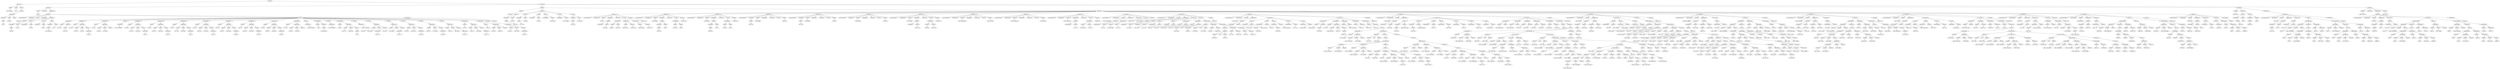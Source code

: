 digraph {
	ordering = out;
	ExpId457 -> "Id457: Visitor";
	ExpNumber30 -> "Value72: 0";
	ExpNumber29 -> "Value71: 0";
	StatAssignId105 -> ExpId456;
	StatAssignId105 -> ExpNumber29;
	StatBraces21 -> StatList46;
	ExpList91 -> ExpThis17;
	ExpId455 -> "Id455: accept";
	ExpMethod91 -> ExpId454;
	ExpMethod91 -> ExpId455;
	ExpMethod91 -> ExpList91;
	ExpId454 -> "Id454: l";
	ExpId453 -> "Id453: nti";
	StatList46 -> StatAssignId103;
	StatList46 -> StatAssignId104;
	ExpId451 -> "Id451: n";
	ExpId449 -> "Id449: GetHas_Left";
	ExpId448 -> "Id448: n";
	ExpId447 -> "Id447: GetKey";
	ExpMethod88 -> ExpId446;
	ExpMethod88 -> ExpId447;
	ExpMethod88 -> ExpList88;
	ExpId446 -> "Id446: n";
	ExpId445 -> "Id445: nti";
	StatBraces20 -> StatList45;
	ExpId443 -> "Id443: r";
	ExpId441 -> "Id441: GetRight";
	ExpMethod86 -> ExpId440;
	ExpMethod86 -> ExpId441;
	ExpMethod86 -> ExpList86;
	ExpId440 -> "Id440: n";
	ExpMethod85 -> ExpId437;
	ExpMethod85 -> ExpId438;
	ExpMethod85 -> ExpList85;
	ExpId437 -> "Id437: n";
	VarDeclList27 -> VarDecl40;
	ExpId436 -> "Id436: nti";
	VarDecl40 -> TypeModInt24;
	VarDecl40 -> ExpId436;
	MethArgList23 -> MethArg20;
	MethArg20 -> TypeModId26;
	MethArg20 -> ExpId435;
	TypeModId26 -> ExpId434;
	ClassDecl3 -> ExpId432;
	ClassDecl3 -> VarDeclList26;
	ClassDecl3 -> MethDeclList3;
	ClassDecl3 -> ExpId457;
	MethDeclList2 -> MethDecl22;
	ExpNumber26 -> "Value68: 0";
	ExpId431 -> "Id431: nti";
	StatBraces19 -> StatList43;
	ExpList84 -> ExpThis15;
	ExpId430 -> "Id430: accept";
	ExpId429 -> "Id429: l";
	ExpNumber27 -> "Value69: 0";
	ExpId428 -> "Id428: nti";
	StatList43 -> StatAssignId97;
	StatList43 -> StatAssignId98;
	ExpMethod83 -> ExpId426;
	ExpMethod83 -> ExpId427;
	ExpMethod83 -> ExpList83;
	ExpId426 -> "Id426: n";
	ExpId425 -> "Id425: l";
	StatConditional21 -> ExpMethod82;
	StatConditional21 -> StatBraces19;
	StatConditional21 -> StatAssignId99;
	ExpId424 -> "Id424: GetHas_Left";
	StatList41 -> StatConditional20;
	StatList41 -> StatConditional21;
	StatAssignId99 -> ExpId431;
	StatAssignId99 -> ExpNumber26;
	ExpNumber25 -> "Value67: 0";
	StatAssignId96 -> ExpId422;
	StatAssignId96 -> ExpNumber25;
	ExpId422 -> "Id422: nti";
	StatBraces18 -> StatList42;
	ExpId421 -> "Id421: accept";
	ExpMethod81 -> ExpId420;
	ExpMethod81 -> ExpId421;
	ExpMethod81 -> ExpList81;
	StatAssignId95 -> ExpId419;
	StatAssignId95 -> ExpMethod81;
	ExpId419 -> "Id419: nti";
	StatList42 -> StatAssignId94;
	StatList42 -> StatAssignId95;
	ExpMethod80 -> ExpId417;
	ExpMethod80 -> ExpId418;
	ExpMethod80 -> ExpList80;
	ExpId417 -> "Id417: n";
	ExpId416 -> "Id416: r";
	StatConditional20 -> ExpMethod79;
	StatConditional20 -> StatBraces18;
	StatConditional20 -> StatAssignId96;
	ExpId412 -> "Id412: n";
	MethArg19 -> TypeModId25;
	MethArg19 -> ExpId412;
	StatAssignId101 -> ExpId442;
	StatAssignId101 -> ExpMethod87;
	ExpId411 -> "Id411: Tree";
	MethDecl22 -> AccessModPublic22;
	MethDecl22 -> TypeModInt21;
	MethDecl22 -> ExpId410;
	MethDecl22 -> MethArgList22;
	MethDecl22 -> VarDeclList25;
	MethDecl22 -> StatList41;
	MethDecl22 -> ExpNumber27;
	VarDeclList24 -> VarDecl37;
	VarDeclList24 -> VarDecl38;
	ExpId404 -> "Id404: visit";
	ExpId403 -> "Id403: v";
	StatAssignId93 -> ExpId402;
	StatAssignId93 -> ExpMethod78;
	ExpId402 -> "Id402: nti";
	StatList40 -> StatPrint12;
	StatList40 -> StatAssignId93;
	StatPrint12 -> ExpNumber23;
	VarDeclList23 -> VarDecl36;
	ExpId401 -> "Id401: nti";
	VarDecl36 -> TypeModInt20;
	VarDecl36 -> ExpId401;
	MethArgList21 -> MethArg18;
	TypeModId22 -> ExpId399;
	ExpId398 -> "Id398: accept";
	ExpLogic41 -> "Value64: true";
	ExpLogic40 -> "Value63: true";
	StatAssignId92 -> ExpId397;
	StatAssignId92 -> ExpLogic40;
	StatBraces17 -> StatList39;
	ExpList76 -> ExpMethod77;
	ExpId396 -> "Id396: GetRight";
	ExpId394 -> "Id394: RecPrint";
	ExpMethod76 -> ExpThis12;
	ExpMethod76 -> ExpId394;
	ExpMethod76 -> ExpList76;
	StatAssignId91 -> ExpId393;
	StatAssignId91 -> ExpMethod76;
	ExpId438 -> "Id438: GetHas_Right";
	StatConditional19 -> ExpMethod75;
	StatConditional19 -> StatBraces17;
	StatConditional19 -> StatAssignId92;
	ExpId392 -> "Id392: GetHas_Right";
	ExpId391 -> "Id391: node";
	ExpId390 -> "Id390: GetKey";
	ExpMethod74 -> ExpId389;
	ExpMethod74 -> ExpId390;
	ExpMethod74 -> ExpList74;
	ExpId405 -> "Id405: Visitor";
	ExpId389 -> "Id389: node";
	StatList37 -> StatConditional18;
	StatList37 -> StatPrint11;
	StatList37 -> StatConditional19;
	ExpLogic39 -> "Value62: true";
	StatBraces16 -> StatList38;
	StatList38 -> StatAssignId89;
	StatAssignId103 -> ExpId450;
	StatAssignId103 -> ExpMethod90;
	ExpId413 -> "Id413: nti";
	ExpList72 -> ExpMethod73;
	ExpId387 -> "Id387: GetLeft";
	StatList45 -> StatAssignId100;
	StatList45 -> StatAssignId101;
	ExpMethod73 -> ExpId386;
	ExpMethod73 -> ExpId387;
	ExpMethod73 -> ExpList73;
	ExpMethod72 -> ExpThis11;
	ExpMethod72 -> ExpId385;
	ExpMethod72 -> ExpList72;
	MethArg18 -> TypeModId22;
	MethArg18 -> ExpId400;
	ExpId384 -> "Id384: ntb";
	ExpId383 -> "Id383: GetHas_Left";
	ExpMethod71 -> ExpId382;
	ExpMethod71 -> ExpId383;
	ExpMethod71 -> ExpList71;
	VarDecl35 -> TypeModBool33;
	VarDecl35 -> ExpId381;
	ExpId380 -> "Id380: node";
	MethArg17 -> TypeModId21;
	MethArg17 -> ExpId380;
	TypeModId21 -> ExpId379;
	ExpId378 -> "Id378: RecPrint";
	MethDecl20 -> AccessModPublic20;
	MethDecl20 -> TypeModBool32;
	MethDecl20 -> ExpId378;
	MethDecl20 -> MethArgList20;
	MethDecl20 -> VarDeclList22;
	MethDecl20 -> StatList37;
	MethDecl20 -> ExpLogic41;
	ExpLogic38 -> "Value61: true";
	ExpNumber28 -> "Value70: 0";
	ExpList70 -> ExpId377;
	ExpId377 -> "Id377: current_node";
	ExpId376 -> "Id376: RecPrint";
	StatAssignId88 -> ExpId375;
	StatAssignId88 -> ExpMethod70;
	ExpId375 -> "Id375: ntb";
	StatList36 -> StatAssignId87;
	StatList36 -> StatAssignId88;
	StatAssignId87 -> ExpId374;
	StatAssignId87 -> ExpThis9;
	ExpId373 -> "Id373: current_node";
	StatAssignId100 -> ExpId439;
	StatAssignId100 -> ExpMethod86;
	VarDeclList21 -> VarDecl33;
	VarDeclList21 -> VarDecl34;
	ExpId371 -> "Id371: ntb";
	VarDecl33 -> TypeModBool31;
	VarDecl33 -> ExpId371;
	MethDecl19 -> AccessModPublic19;
	MethDecl19 -> TypeModBool30;
	MethDecl19 -> ExpId370;
	MethDecl19 -> MethArgList19;
	MethDecl19 -> VarDeclList21;
	MethDecl19 -> StatList36;
	MethDecl19 -> ExpLogic38;
	StatBraces14 -> StatList34;
	ExpId368 -> "Id368: cont";
	StatList35 -> StatAssignId85;
	StatList35 -> StatAssignId86;
	ExpNumber22 -> "Value59: 1";
	StatAssignId85 -> ExpId367;
	StatAssignId85 -> ExpNumber22;
	ExpLogic36 -> "Value58: false";
	StatAssignId84 -> ExpId366;
	StatAssignId84 -> ExpLogic36;
	ExpId365 -> "Id365: GetRight";
	ExpMethod69 -> ExpId364;
	ExpMethod69 -> ExpId365;
	ExpMethod69 -> ExpList69;
	ExpId364 -> "Id364: current_node";
	ExpId175 -> "Id175: cont";
	ExpList6 -> ExpNumber5;
	StatConditional4 -> ExpMethod26;
	StatConditional4 -> StatAssignId37;
	StatConditional4 -> StatBraces4;
	ExpId433 -> "Id433: visit";
	ExpMethod26 -> ExpId170;
	ExpMethod26 -> ExpId171;
	ExpMethod26 -> ExpList26;
	ExpId400 -> "Id400: v";
	TypeModId19 -> ExpId339;
	ExpId10 -> "Id10: MyVisitor";
	ExpId169 -> "Id169: new_node";
	ExpId166 -> "Id166: ntb";
	ExpId168 -> "Id168: SetLeft";
	ExpId25 -> "Id25: Insert";
	VarDecl37 -> TypeModId23;
	VarDecl37 -> ExpId407;
	ExpId344 -> "Id344: current_node";
	ExpId165 -> "Id165: SetHas_Left";
	ExpMethod24 -> ExpId164;
	ExpMethod24 -> ExpId165;
	ExpMethod24 -> ExpList24;
	StatAssignId34 -> ExpId162;
	StatAssignId34 -> ExpLogic13;
	ExpId61 -> "Id61: root";
	ExpId162 -> "Id162: cont";
	ExpId245 -> "Id245: c_node";
	ExpNumber20 -> "Value29: 1";
	MethArg0 -> TypeModInt3;
	MethArg0 -> ExpId79;
	ExpMethod23 -> ExpId160;
	ExpMethod23 -> ExpId161;
	ExpMethod23 -> ExpList23;
	StatWhileLoop3 -> ExpMethod58;
	StatWhileLoop3 -> StatBraces13;
	ExpId158 -> "Id158: GetHas_Left";
	StatAssignId72 -> ExpId319;
	StatAssignId72 -> ExpMethod59;
	ExpMethod22 -> ExpId157;
	ExpMethod22 -> ExpId158;
	ExpMethod22 -> ExpList22;
	StatAssignId22 -> ExpId116;
	StatAssignId22 -> ExpId117;
	ExpId313 -> "Id313: p_node";
	StatBraces15 -> StatList35;
	ExpId319 -> "Id319: ntb";
	ExpId314 -> "Id314: Tree";
	StatList8 -> StatAssignId20;
	ExpId152 -> "Id152: key_aux";
	ExpId84 -> "Id84: SetRight";
	ExpId385 -> "Id385: RecPrint";
	ExpId151 -> "Id151: cont";
	ExpId242 -> "Id242: Tree";
	ExpMethod75 -> ExpId391;
	ExpMethod75 -> ExpId392;
	ExpMethod75 -> ExpList75;
	ExpLogic12 -> "Value33: true";
	StatAssignId31 -> ExpId150;
	StatAssignId31 -> ExpLogic12;
	MethArgList10 -> MethArg4;
	StatAssignId30 -> ExpId149;
	StatAssignId30 -> ExpThis0;
	VarDecl8 -> TypeModBool2;
	VarDecl8 -> ExpId75;
	ExpId246 -> "Id246: ntb";
	MethDecl23 -> AccessModPublic23;
	MethDecl23 -> TypeModInt23;
	MethDecl23 -> ExpId433;
	MethDecl23 -> MethArgList23;
	MethDecl23 -> VarDeclList27;
	MethDecl23 -> StatList44;
	MethDecl23 -> ExpNumber30;
	ExpId146 -> "Id146: new_node";
	StatBraces2 -> StatList17;
	StatPrint5 -> ExpMethod12;
	StatAssignId29 -> ExpId145;
	StatAssignId29 -> ExpMethod20;
	MethArg8 -> TypeModInt9;
	MethArg8 -> ExpId135;
	ExpId290 -> "Id290: ntb";
	StatAssignId28 -> ExpId143;
	StatAssignId28 -> ExpNewId3;
	ExpMethod43 -> ExpId262;
	ExpMethod43 -> ExpId263;
	ExpMethod43 -> ExpList43;
	ExpId81 -> "Id81: v_key";
	ExpId112 -> "Id112: has_left";
	ExpMethod82 -> ExpId423;
	ExpMethod82 -> ExpId424;
	ExpMethod82 -> ExpList82;
	StatAssignId33 -> ExpId159;
	StatAssignId33 -> ExpMethod23;
	VarDecl15 -> TypeModBool17;
	VarDecl15 -> ExpId141;
	ExpId137 -> "Id137: new_node";
	ExpId136 -> "Id136: Tree";
	MethArgList13 -> MethArg8;
	ExpMethod35 -> ExpBinary6;
	ExpMethod35 -> ExpId227;
	ExpMethod35 -> ExpList36;
	ExpId135 -> "Id135: v_key";
	MethArg5 -> TypeModBool12;
	MethArg5 -> ExpId115;
	ExpId154 -> "Id154: GetKey";
	ExpMethod87 -> ExpId443;
	ExpMethod87 -> ExpId444;
	ExpMethod87 -> ExpList87;
	ExpNumber21 -> "Value56: 0";
	TypeModId20 -> ExpId372;
	StatConditional2 -> ExpBinary3;
	StatConditional2 -> StatBraces1;
	StatConditional2 -> StatBraces3;
	ExpId130 -> "Id130: nti";
	ExpId155 -> "Id155: v_key";
	ExpBinary2 -> ExpId129;
	ExpBinary2 -> Less1;
	ExpBinary2 -> ExpId130;
	StatAssignId25 -> ExpId128;
	StatAssignId25 -> ExpLogic9;
	ExpId281 -> "Id281: my_null";
	ExpId128 -> "Id128: ntb";
	VarDecl3 -> TypeModId1;
	VarDecl3 -> ExpId11;
	ExpId320 -> "Id320: c_node";
	ExpMethod9 -> ExpId39;
	ExpMethod9 -> ExpId40;
	ExpMethod9 -> ExpList9;
	StatAssignId60 -> ExpId257;
	StatAssignId60 -> ExpMethod42;
	ExpId121 -> "Id121: ntb";
	VarDeclList18 -> VarDecl27;
	MethArg6 -> TypeModInt6;
	MethArg6 -> ExpId119;
	MethDecl12 -> AccessModPublic12;
	MethDecl12 -> TypeModBool13;
	MethDecl12 -> ExpId118;
	MethDecl12 -> MethArgList12;
	MethDecl12 -> VarDeclList14;
	MethDecl12 -> StatList13;
	MethDecl12 -> ExpId133;
	ExpMethod20 -> ExpId146;
	ExpMethod20 -> ExpId147;
	ExpMethod20 -> ExpList20;
	ExpLogic7 -> "Value27: true";
	ExpId116 -> "Id116: has_right";
	MethArgList11 -> MethArg5;
	ExpNewId0 -> ExpId2;
	ExpId3 -> "Id3: Start";
	ExpId115 -> "Id115: val";
	ExpList16 -> ExpNumber16;
	ExpLogic6 -> "Value26: true";
	StatConditional8 -> ExpMethod33;
	StatConditional8 -> StatBraces7;
	StatConditional8 -> StatAssignId52;
	ExpId303 -> "Id303: GetRight";
	StatList11 -> StatAssignId21;
	StatAssignId10 -> ExpId41;
	StatAssignId10 -> ExpMethod10;
	ExpId126 -> "Id126: num1";
	StatAssignId21 -> ExpId112;
	StatAssignId21 -> ExpId113;
	ExpId44 -> "Id44: v";
	ExpId183 -> "Id183: Delete";
	MethDecl9 -> AccessModPublic9;
	MethDecl9 -> TypeModBool8;
	MethDecl9 -> ExpId108;
	MethDecl9 -> MethArgList9;
	MethDecl9 -> VarDeclList11;
	MethDecl9 -> StatList10;
	MethDecl9 -> ExpId109;
	ExpId106 -> "Id106: GetHas_Right";
	StatAssignId61 -> ExpId261;
	StatAssignId61 -> ExpMethod43;
	StatAssignId20 -> ExpId104;
	StatAssignId20 -> ExpId105;
	ExpId256 -> "Id256: GetHas_Right";
	MethArgList7 -> MethArg3;
	MethArg2 -> TypeModId6;
	MethArg2 -> ExpId91;
	MethArg3 -> TypeModInt5;
	MethArg3 -> ExpId103;
	ExpId100 -> "Id100: GetKey";
	VarDeclList15 -> VarDecl12;
	VarDeclList15 -> VarDecl13;
	VarDeclList15 -> VarDecl14;
	VarDeclList15 -> VarDecl15;
	VarDeclList15 -> VarDecl16;
	ExpLogic19 -> "Value40: false";
	ExpId99 -> "Id99: left";
	ExpId174 -> "Id174: GetRight";
	ExpId98 -> "Id98: GetLeft";
	TypeModId8 -> ExpId97;
	VarDecl16 -> TypeModInt10;
	VarDecl16 -> ExpId142;
	ExpLogic13 -> "Value34: false";
	StatWhileLoop0 -> ExpId151;
	StatWhileLoop0 -> StatBraces0;
	ExpId26 -> "Id26: ntb";
	StatAssignId80 -> ExpId348;
	StatAssignId80 -> ExpMethod65;
	ExpLogic8 -> "Value28: false";
	ExpId185 -> "Id185: Tree";
	StatAssignId19 -> ExpId92;
	StatAssignId19 -> ExpId93;
	ExpId230 -> "Id230: Remove";
	ExpId92 -> "Id92: left";
	VarDecl23 -> TypeModInt12;
	VarDecl23 -> ExpId193;
	ExpId91 -> "Id91: ln";
	StatAssignId17 -> ExpId83;
	StatAssignId17 -> ExpLogic1;
	ExpId160 -> "Id160: current_node";
	ExpId11 -> "Id11: v";
	ExpId335 -> "Id335: p_node";
	ExpId90 -> "Id90: Tree";
	StatConditional0 -> ExpBinary1;
	StatConditional0 -> StatAssignId25;
	StatConditional0 -> StatConditional1;
	ExpId27 -> "Id27: root";
	ExpNegate2 -> ExpId226;
	StatAssignId62 -> ExpId264;
	StatAssignId62 -> ExpMethod44;
	ExpId89 -> "Id89: SetLeft";
	ExpId182 -> "Id182: new_node";
	ExpId122 -> "Id122: nti";
	ExpId315 -> "Id315: c_node";
	MethDecl3 -> AccessModPublic3;
	MethDecl3 -> TypeModBool5;
	MethDecl3 -> ExpId89;
	MethDecl3 -> MethArgList3;
	MethDecl3 -> VarDeclList5;
	MethDecl3 -> StatList4;
	MethDecl3 -> ExpLogic4;
	ExpId201 -> "Id201: current_node";
	ExpLogic3 -> "Value23: true";
	ExpBinary5 -> ExpId213;
	ExpBinary5 -> Less4;
	ExpBinary5 -> ExpId214;
	StatList3 -> StatAssignId18;
	ExpId366 -> "Id366: cont";
	ExpId88 -> "Id88: rn";
	ExpId87 -> "Id87: right";
	ExpId15 -> "Id15: root";
	ExpId278 -> "Id278: ntb";
	ExpId369 -> "Id369: ifound";
	ExpId159 -> "Id159: current_node";
	ExpId239 -> "Id239: is_root";
	MethArgList2 -> MethArg1;
	ExpId86 -> "Id86: rn";
	MethArg1 -> TypeModId5;
	MethArg1 -> ExpId86;
	ExpId85 -> "Id85: Tree";
	ExpId241 -> "Id241: Remove";
	ExpId300 -> "Id300: c_node";
	MethDecl2 -> AccessModPublic2;
	MethDecl2 -> TypeModBool4;
	MethDecl2 -> ExpId84;
	MethDecl2 -> MethArgList2;
	MethDecl2 -> VarDeclList4;
	MethDecl2 -> StatList3;
	MethDecl2 -> ExpLogic3;
	ExpId153 -> "Id153: current_node";
	ExpId103 -> "Id103: v_key";
	ExpId372 -> "Id372: Tree";
	ExpLogic2 -> "Value22: true";
	ExpId439 -> "Id439: r";
	ExpLogic1 -> "Value21: false";
	StatPrint13 -> ExpMethod88;
	ExpId140 -> "Id140: current_node";
	TypeModId2 -> ExpId69;
	ExpId134 -> "Id134: Insert";
	ExpLogic22 -> "Value43: false";
	MethDecl11 -> AccessModPublic11;
	MethDecl11 -> TypeModBool11;
	MethDecl11 -> ExpId114;
	MethDecl11 -> MethArgList11;
	MethDecl11 -> VarDeclList13;
	MethDecl11 -> StatList12;
	MethDecl11 -> ExpLogic7;
	ExpBinary0 -> ExpId125;
	ExpBinary0 -> Plus0;
	ExpBinary0 -> ExpNumber20;
	ExpId83 -> "Id83: has_right";
	ExpId29 -> "Id29: ntb";
	TypeModId5 -> ExpId85;
	ExpLogic0 -> "Value20: false";
	ExpId82 -> "Id82: has_left";
	StatAssignId37 -> ExpId172;
	StatAssignId37 -> ExpMethod27;
	ExpId145 -> "Id145: ntb";
	ExpMethod90 -> ExpId451;
	ExpMethod90 -> ExpId452;
	ExpMethod90 -> ExpList90;
	ExpMethod17 -> ExpId61;
	ExpMethod17 -> ExpId62;
	ExpMethod17 -> ExpList17;
	StatAssignId36 -> ExpId166;
	StatAssignId36 -> ExpMethod25;
	MethArgList3 -> MethArg2;
	ExpId40 -> "Id40: Insert";
	StatAssignId9 -> ExpId38;
	StatAssignId9 -> ExpMethod9;
	ExpId5 -> "Id5: Start";
	StatAssignId49 -> ExpId212;
	StatAssignId49 -> ExpLogic21;
	ExpId150 -> "Id150: cont";
	TypeModId10 -> ExpId139;
	ExpList56 -> ExpId307;
	VarDecl38 -> TypeModId24;
	VarDecl38 -> ExpId409;
	ExpNumber12 -> "Value12: 24";
	ExpId267 -> "Id267: GetKey";
	ExpId114 -> "Id114: SetHas_Right";
	MethDeclList3 -> MethDecl23;
	MethDecl4 -> AccessModPublic4;
	MethDecl4 -> TypeModId7;
	MethDecl4 -> ExpId95;
	MethDecl4 -> MethArgList4;
	MethDecl4 -> VarDeclList6;
	MethDecl4 -> StatList5;
	MethDecl4 -> ExpId96;
	ExpList8 -> ExpNumber7;
	VarDeclList25 -> VarDecl39;
	ExpId34 -> "Id34: Insert";
	ExpMethod3 -> ExpId21;
	ExpMethod3 -> ExpId22;
	ExpMethod3 -> ExpList3;
	ExpId410 -> "Id410: visit";
	ExpList4 -> ExpNumber3;
	ExpId283 -> "Id283: p_node";
	ExpId37 -> "Id37: Insert";
	ExpId69 -> "Id69: Tree";
	ExpBinary3 -> ExpId155;
	ExpBinary3 -> Less2;
	ExpBinary3 -> ExpId156;
	TypeModId0 -> ExpId6;
	StatPrint6 -> ExpMethod13;
	VarDecl7 -> TypeModBool1;
	VarDecl7 -> ExpId74;
	StatAssignId43 -> ExpId196;
	StatAssignId43 -> ExpLogic18;
	ExpId39 -> "Id39: root";
	VarDeclList22 -> VarDecl35;
	ExpId123 -> "Id123: ntb";
	StatAssignId14 -> ExpId63;
	StatAssignId14 -> ExpMethod18;
	StatAssignId0 -> ExpId12;
	StatAssignId0 -> ExpNewId1;
	StatAssignId40 -> ExpId179;
	StatAssignId40 -> ExpMethod29;
	StatAssignId13 -> ExpId60;
	StatAssignId13 -> ExpMethod17;
	ExpId171 -> "Id171: GetHas_Right";
	StatAssignId57 -> ExpId238;
	StatAssignId57 -> ExpLogic25;
	ExpNumber5 -> "Value5: 12";
	ExpId262 -> "Id262: c_node";
	ExpId78 -> "Id78: Init";
	ExpNewId2 -> ExpId45;
	ExpId124 -> "Id124: nti";
	ClassDecl2 -> ExpId405;
	ClassDecl2 -> VarDeclList24;
	ClassDecl2 -> MethDeclList2;
	MethDecl18 -> AccessModPublic18;
	MethDecl18 -> TypeModInt15;
	MethDecl18 -> ExpId337;
	MethDecl18 -> MethArgList18;
	MethDecl18 -> VarDeclList20;
	MethDecl18 -> StatList33;
	MethDecl18 -> ExpId369;
	ExpId41 -> "Id41: ntb";
	ExpId31 -> "Id31: Insert";
	ExpList11 -> ExpId49;
	ExpMethod18 -> ExpId64;
	ExpMethod18 -> ExpId65;
	ExpMethod18 -> ExpList18;
	ExpId30 -> "Id30: root";
	ExpId363 -> "Id363: current_node";
	ExpId54 -> "Id54: root";
	ExpId108 -> "Id108: GetHas_Left";
	ExpId266 -> "Id266: GetLeft";
	ExpList5 -> ExpNumber4;
	ExpMethod48 -> ExpId276;
	ExpMethod48 -> ExpId277;
	ExpMethod48 -> ExpList48;
	ExpId23 -> "Id23: ntb";
	ExpId43 -> "Id43: Print";
	ExpId63 -> "Id63: ntb";
	ExpLogic9 -> "Value30: false";
	ExpMethod25 -> ExpId167;
	ExpMethod25 -> ExpId168;
	ExpMethod25 -> ExpList25;
	ExpId104 -> "Id104: key";
	StatAssignId98 -> ExpId428;
	StatAssignId98 -> ExpMethod84;
	ExpLogic10 -> "Value31: false";
	ExpId395 -> "Id395: node";
	ExpId117 -> "Id117: val";
	ExpId196 -> "Id196: cont";
	TypeModId4 -> ExpId76;
	ExpMethod49 -> ExpId279;
	ExpMethod49 -> ExpId280;
	ExpMethod49 -> ExpList49;
	VarDecl28 -> TypeModBool28;
	VarDecl28 -> ExpId316;
	ExpId173 -> "Id173: current_node";
	ExpId95 -> "Id95: GetRight";
	ExpId399 -> "Id399: Visitor";
	ExpId46 -> "Id46: nti";
	ExpId238 -> "Id238: cont";
	ExpList3 -> ExpNumber2;
	StatAssignId7 -> ExpId32;
	StatAssignId7 -> ExpMethod7;
	TypeModId17 -> ExpId312;
	StatAssignId4 -> ExpId23;
	StatAssignId4 -> ExpMethod4;
	StatConditional9 -> ExpId223;
	StatConditional9 -> StatConditional10;
	StatConditional9 -> StatAssignId55;
	VarDecl12 -> TypeModId9;
	VarDecl12 -> ExpId137;
	ExpId72 -> "Id72: right";
	ExpId45 -> "Id45: MyVisitor";
	ExpMethod79 -> ExpId414;
	ExpMethod79 -> ExpId415;
	ExpMethod79 -> ExpList79;
	StatConditional1 -> ExpNegate0;
	StatConditional1 -> StatAssignId26;
	StatConditional1 -> StatAssignId27;
	ExpId62 -> "Id62: Delete";
	ExpId317 -> "Id317: c_node";
	ExpMethod4 -> ExpId24;
	ExpMethod4 -> ExpId25;
	ExpMethod4 -> ExpList4;
	ExpId24 -> "Id24: root";
	ExpMethod6 -> ExpId30;
	ExpMethod6 -> ExpId31;
	ExpMethod6 -> ExpList6;
	TypeModId1 -> ExpId10;
	ExpId110 -> "Id110: SetHas_Left";
	ClassDeclList0 -> ClassDecl0;
	ClassDeclList0 -> ClassDecl1;
	ClassDeclList0 -> ClassDecl2;
	ClassDeclList0 -> ClassDecl3;
	ExpMethod1 -> ExpId15;
	ExpMethod1 -> ExpId16;
	ExpMethod1 -> ExpList1;
	ClassDecl0 -> ExpId4;
	ClassDecl0 -> VarDeclList0;
	ClassDecl0 -> MethDeclList0;
	ExpId190 -> "Id190: found";
	ExpMethod0 -> ExpNewId0;
	ExpMethod0 -> ExpId3;
	ExpMethod0 -> ExpList0;
	ExpId386 -> "Id386: node";
	ExpId353 -> "Id353: current_node";
	ExpId13 -> "Id13: Tree";
	VarDecl13 -> TypeModBool16;
	VarDecl13 -> ExpId138;
	ExpId144 -> "Id144: Tree";
	TypeModId7 -> ExpId94;
	StatAssignId35 -> ExpId163;
	StatAssignId35 -> ExpMethod24;
	ExpId202 -> "Id202: GetKey";
	TypeModId12 -> ExpId187;
	ExpMethod67 -> ExpId356;
	ExpMethod67 -> ExpId357;
	ExpMethod67 -> ExpList67;
	ExpId138 -> "Id138: ntb";
	ExpNumber4 -> "Value4: 4";
	ExpMethod12 -> ExpId50;
	ExpMethod12 -> ExpId51;
	ExpMethod12 -> ExpList12;
	StatList4 -> StatAssignId19;
	ExpId312 -> "Id312: Tree";
	StatList14 -> StatAssignId28;
	StatList14 -> StatAssignId29;
	StatList14 -> StatAssignId30;
	StatList14 -> StatAssignId31;
	StatList14 -> StatWhileLoop0;
	ExpId0 -> "Id0: TreeVisitor";
	ExpId359 -> "Id359: key_aux";
	StatAssignId32 -> ExpId152;
	StatAssignId32 -> ExpMethod21;
	StatAssignId11 -> ExpId44;
	StatAssignId11 -> ExpNewId2;
	ExpNumber6 -> "Value6: 20";
	ExpId1 -> "Id1: a";
	ExpId418 -> "Id418: GetRight";
	MainClass0 -> ExpId0;
	MainClass0 -> ExpId1;
	MainClass0 -> StatList0;
	ExpId192 -> "Id192: is_root";
	ExpId227 -> "Id227: GetHas_Left";
	ExpId217 -> "Id217: parent_node";
	ExpId28 -> "Id28: Insert";
	ExpId306 -> "Id306: SetRight";
	ExpId305 -> "Id305: p_node";
	ExpId20 -> "Id20: ntb";
	ExpId409 -> "Id409: r";
	StatConditional7 -> ExpBinary5;
	StatConditional7 -> StatConditional8;
	StatConditional7 -> StatBraces8;
	ExpNumber9 -> "Value9: 100000000";
	ExpId17 -> "Id17: ntb";
	ExpId19 -> "Id19: Print";
	VarDeclList1 -> VarDecl0;
	VarDeclList1 -> VarDecl1;
	VarDeclList1 -> VarDecl2;
	VarDeclList1 -> VarDecl3;
	MethArgList20 -> MethArg17;
	ExpId233 -> "Id233: ntb";
	ExpId125 -> "Id125: num2";
	StatConditional13 -> ExpMethod46;
	StatConditional13 -> StatBraces10;
	StatConditional13 -> StatBraces11;
	ExpLogic4 -> "Value24: true";
	ExpId65 -> "Id65: Print";
	ExpId157 -> "Id157: current_node";
	Program0 -> MainClass0;
	Program0 -> ClassDeclList0;
	MethArg12 -> TypeModId15;
	MethArg12 -> ExpId287;
	ExpId42 -> "Id42: root";
	ExpId207 -> "Id207: parent_node";
	MethDeclList0 -> MethDecl0;
	ExpMethod33 -> ExpId215;
	ExpMethod33 -> ExpId216;
	ExpMethod33 -> ExpList33;
	ExpList38 -> ExpId235;
	ExpList38 -> ExpId236;
	StatAssignId76 -> ExpId334;
	StatAssignId76 -> ExpMethod64;
	ExpId80 -> "Id80: key";
	ExpId38 -> "Id38: ntb";
	StatAssignId89 -> ExpId384;
	StatAssignId89 -> ExpMethod72;
	ExpId204 -> "Id204: key_aux";
	MethDecl7 -> AccessModPublic7;
	MethDecl7 -> TypeModBool6;
	MethDecl7 -> ExpId102;
	MethDecl7 -> MethArgList7;
	MethDecl7 -> VarDeclList9;
	MethDecl7 -> StatList8;
	MethDecl7 -> ExpLogic5;
	ExpMethod40 -> ExpThis5;
	ExpMethod40 -> ExpId252;
	ExpMethod40 -> ExpList40;
	ExpId118 -> "Id118: Compare";
	ExpLogic5 -> "Value25: true";
	TypeModId6 -> ExpId90;
	ExpNumber18 -> "Value18: 12";
	ExpLogic31 -> "Value52: true";
	ExpId167 -> "Id167: current_node";
	ExpId107 -> "Id107: has_right";
	ExpId4 -> "Id4: TV";
	ExpId237 -> "Id237: found";
	ExpId7 -> "Id7: root";
	ExpLogic37 -> "Value60: false";
	StatList13 -> StatAssignId23;
	StatList13 -> StatAssignId24;
	StatList13 -> StatConditional0;
	ExpId408 -> "Id408: Tree";
	StatAssignId26 -> ExpId131;
	StatAssignId26 -> ExpLogic10;
	ExpId120 -> "Id120: num2";
	ExpId434 -> "Id434: Tree";
	ExpId264 -> "Id264: auxkey2";
	StatAssignId83 -> ExpId363;
	StatAssignId83 -> ExpMethod69;
	ExpMethod5 -> ExpId27;
	ExpMethod5 -> ExpId28;
	ExpMethod5 -> ExpList5;
	ExpId170 -> "Id170: current_node";
	StatPrint1 -> ExpNumber1;
	StatList0 -> StatPrint0;
	MethDecl6 -> AccessModPublic6;
	MethDecl6 -> TypeModInt4;
	MethDecl6 -> ExpId100;
	MethDecl6 -> MethArgList6;
	MethDecl6 -> VarDeclList8;
	MethDecl6 -> StatList7;
	MethDecl6 -> ExpId101;
	ExpId163 -> "Id163: ntb";
	ExpId331 -> "Id331: p_node";
	ExpList13 -> ExpNumber13;
	ExpId73 -> "Id73: key";
	ExpNumber7 -> "Value7: 28";
	ExpMethod7 -> ExpId33;
	ExpMethod7 -> ExpId34;
	ExpMethod7 -> ExpList7;
	ExpList1 -> ExpNumber0;
	ExpMethod10 -> ExpId42;
	ExpMethod10 -> ExpId43;
	ExpMethod10 -> ExpList10;
	StatAssignId1 -> ExpId14;
	StatAssignId1 -> ExpMethod1;
	ExpId259 -> "Id259: p_node";
	ExpList42 -> ExpId259;
	ExpList42 -> ExpId260;
	ExpId9 -> "Id9: nti";
	ExpId111 -> "Id111: val";
	ExpId49 -> "Id49: v";
	StatAssignId8 -> ExpId35;
	StatAssignId8 -> ExpMethod8;
	StatAssignId68 -> ExpId299;
	StatAssignId68 -> ExpId300;
	StatList1 -> StatAssignId0;
	StatList1 -> StatAssignId1;
	StatList1 -> StatAssignId2;
	StatList1 -> StatPrint1;
	StatList1 -> StatAssignId3;
	StatList1 -> StatAssignId4;
	StatList1 -> StatAssignId5;
	StatList1 -> StatAssignId6;
	StatList1 -> StatAssignId7;
	StatList1 -> StatAssignId8;
	StatList1 -> StatAssignId9;
	StatList1 -> StatAssignId10;
	StatList1 -> StatPrint2;
	StatList1 -> StatAssignId11;
	StatList1 -> StatPrint3;
	StatList1 -> StatAssignId12;
	StatList1 -> StatPrint4;
	StatList1 -> StatPrint5;
	StatList1 -> StatPrint6;
	StatList1 -> StatPrint7;
	StatList1 -> StatPrint8;
	StatList1 -> StatPrint9;
	StatList1 -> StatAssignId13;
	StatList1 -> StatAssignId14;
	StatList1 -> StatPrint10;
	MethArg4 -> TypeModBool10;
	MethArg4 -> ExpId111;
	ExpId105 -> "Id105: v_key";
	ExpId362 -> "Id362: GetHas_Right";
	VarDecl5 -> TypeModId3;
	VarDecl5 -> ExpId72;
	ExpNumber3 -> "Value3: 24";
	ExpNumber23 -> "Value65: 333";
	ExpNumber0 -> "Value0: 16";
	StatConditional22 -> ExpMethod85;
	StatConditional22 -> StatBraces20;
	StatConditional22 -> StatAssignId102;
	ExpMethod19 -> ExpId66;
	ExpMethod19 -> ExpId67;
	ExpMethod19 -> ExpList19;
	ExpId211 -> "Id211: GetLeft";
	StatList44 -> StatConditional22;
	StatList44 -> StatPrint13;
	StatList44 -> StatConditional23;
	ExpList46 -> ExpId269;
	ExpList46 -> ExpId270;
	ExpId414 -> "Id414: n";
	StatAssignId23 -> ExpId123;
	StatAssignId23 -> ExpLogic8;
	VarDecl2 -> TypeModInt1;
	VarDecl2 -> ExpId9;
	ExpNumber15 -> "Value15: 50";
	StatAssignId94 -> ExpId416;
	StatAssignId94 -> ExpMethod80;
	StatPrint4 -> ExpNumber11;
	StatBraces10 -> StatList27;
	StatAssignId77 -> ExpId344;
	StatAssignId77 -> ExpThis8;
	ExpId21 -> "Id21: root";
	MethArg7 -> TypeModInt7;
	MethArg7 -> ExpId120;
	ExpId407 -> "Id407: l";
	VarDecl24 -> TypeModBool24;
	VarDecl24 -> ExpId246;
	StatList30 -> StatAssignId67;
	StatList30 -> StatAssignId68;
	StatList30 -> StatAssignId69;
	ExpList19 -> ExpNumber18;
	ExpNumber1 -> "Value1: 100000000";
	ExpId2 -> "Id2: TV";
	ExpMethod2 -> ExpId18;
	ExpMethod2 -> ExpId19;
	ExpMethod2 -> ExpList2;
	ExpId206 -> "Id206: GetHas_Left";
	StatAssignId5 -> ExpId26;
	StatAssignId5 -> ExpMethod5;
	StatList12 -> StatAssignId22;
	StatConditional12 -> ExpMethod41;
	StatConditional12 -> StatAssignId60;
	StatConditional12 -> StatBraces9;
	ExpNegate0 -> ExpBinary2;
	ExpId22 -> "Id22: Insert";
	MethDecl13 -> AccessModPublic13;
	MethDecl13 -> TypeModBool15;
	MethDecl13 -> ExpId134;
	MethDecl13 -> MethArgList13;
	MethDecl13 -> VarDeclList15;
	MethDecl13 -> StatList14;
	MethDecl13 -> ExpLogic17;
	StatPrint3 -> ExpNumber10;
	TypeModId25 -> ExpId411;
	ExpId337 -> "Id337: Search";
	ExpMethod27 -> ExpId173;
	ExpMethod27 -> ExpId174;
	ExpMethod27 -> ExpList27;
	MethDecl10 -> AccessModPublic10;
	MethDecl10 -> TypeModBool9;
	MethDecl10 -> ExpId110;
	MethDecl10 -> MethArgList10;
	MethDecl10 -> VarDeclList12;
	MethDecl10 -> StatList11;
	MethDecl10 -> ExpLogic6;
	ExpId32 -> "Id32: ntb";
	ExpId195 -> "Id195: parent_node";
	ExpNumber24 -> "Value66: 0";
	ExpId338 -> "Id338: v_key";
	StatAssignId12 -> ExpId46;
	StatAssignId12 -> ExpMethod11;
	ExpMethod89 -> ExpId448;
	ExpMethod89 -> ExpId449;
	ExpMethod89 -> ExpList89;
	ExpList37 -> ExpId231;
	ExpList37 -> ExpId232;
	ExpId47 -> "Id47: root";
	ExpId397 -> "Id397: ntb";
	ExpId48 -> "Id48: accept";
	TypeModId24 -> ExpId408;
	ExpMethod14 -> ExpId54;
	ExpMethod14 -> ExpId55;
	ExpMethod14 -> ExpList14;
	ExpNumber11 -> "Value11: 100000000";
	StatAssignId18 -> ExpId87;
	StatAssignId18 -> ExpId88;
	ExpId280 -> "Id280: SetRight";
	ExpMethod13 -> ExpId52;
	ExpMethod13 -> ExpId53;
	ExpMethod13 -> ExpList13;
	ExpId101 -> "Id101: key";
	MethDecl8 -> AccessModPublic8;
	MethDecl8 -> TypeModBool7;
	MethDecl8 -> ExpId106;
	MethDecl8 -> MethArgList8;
	MethDecl8 -> VarDeclList10;
	MethDecl8 -> StatList9;
	MethDecl8 -> ExpId107;
	StatWhileLoop1 -> ExpId199;
	StatWhileLoop1 -> StatBraces5;
	ExpList12 -> ExpNumber12;
	StatList15 -> StatAssignId32;
	StatList15 -> StatConditional2;
	ExpId336 -> "Id336: SetHas_Left";
	ExpId52 -> "Id52: root";
	ExpId96 -> "Id96: right";
	VarDecl10 -> TypeModBool14;
	VarDecl10 -> ExpId121;
	ExpId53 -> "Id53: Search";
	ExpNumber10 -> "Value10: 50000000";
	ExpBinary6 -> ExpMethod36;
	ExpBinary6 -> And0;
	ExpBinary6 -> ExpNegate2;
	MethDecl16 -> AccessModPublic16;
	MethDecl16 -> TypeModBool25;
	MethDecl16 -> ExpId285;
	MethDecl16 -> MethArgList16;
	MethDecl16 -> VarDeclList18;
	MethDecl16 -> StatList29;
	MethDecl16 -> ExpLogic31;
	ExpId18 -> "Id18: root";
	ExpList87 -> ExpThis16;
	StatList18 -> StatConditional4;
	ExpId8 -> "Id8: ntb";
	ExpId263 -> "Id263: GetKey";
	ExpMethod84 -> ExpId429;
	ExpMethod84 -> ExpId430;
	ExpMethod84 -> ExpList84;
	ExpId55 -> "Id55: Search";
	ExpList25 -> ExpId169;
	ExpId326 -> "Id326: c_node";
	ExpId420 -> "Id420: r";
	MethArgList12 -> MethArg6;
	MethArgList12 -> MethArg7;
	StatList2 -> StatAssignId15;
	StatList2 -> StatAssignId16;
	StatList2 -> StatAssignId17;
	ExpId97 -> "Id97: Tree";
	ExpNumber19 -> "Value19: 0";
	ExpNumber8 -> "Value8: 14";
	ExpId147 -> "Id147: Init";
	VarDecl26 -> TypeModInt14;
	VarDecl26 -> ExpId248;
	ExpId318 -> "Id318: GetHas_Left";
	TypeModId23 -> ExpId406;
	ExpId56 -> "Id56: root";
	MethDeclList1 -> MethDecl1;
	MethDeclList1 -> MethDecl2;
	MethDeclList1 -> MethDecl3;
	MethDeclList1 -> MethDecl4;
	MethDeclList1 -> MethDecl5;
	MethDeclList1 -> MethDecl6;
	MethDeclList1 -> MethDecl7;
	MethDeclList1 -> MethDecl8;
	MethDeclList1 -> MethDecl9;
	MethDeclList1 -> MethDecl10;
	MethDeclList1 -> MethDecl11;
	MethDeclList1 -> MethDecl12;
	MethDeclList1 -> MethDecl13;
	MethDeclList1 -> MethDecl14;
	MethDeclList1 -> MethDecl15;
	MethDeclList1 -> MethDecl16;
	MethDeclList1 -> MethDecl17;
	MethDeclList1 -> MethDecl18;
	MethDeclList1 -> MethDecl19;
	MethDeclList1 -> MethDecl20;
	MethDeclList1 -> MethDecl21;
	ExpId161 -> "Id161: GetLeft";
	ExpLogic20 -> "Value41: true";
	ExpMethod55 -> ExpId302;
	ExpMethod55 -> ExpId303;
	ExpMethod55 -> ExpList55;
	ExpNumber2 -> "Value2: 8";
	StatPrint8 -> ExpMethod15;
	ExpLogic21 -> "Value42: false";
	StatList39 -> StatAssignId91;
	StatAssignId63 -> ExpId271;
	StatAssignId63 -> ExpMethod47;
	ExpId76 -> "Id76: Tree";
	ExpLogic32 -> "Value53: false";
	ExpMethod16 -> ExpId58;
	ExpMethod16 -> ExpId59;
	ExpMethod16 -> ExpList16;
	ExpId57 -> "Id57: Search";
	ExpList15 -> ExpNumber15;
	ExpId279 -> "Id279: p_node";
	ExpId59 -> "Id59: Search";
	TypeModId13 -> ExpId242;
	ExpId102 -> "Id102: SetKey";
	ExpId456 -> "Id456: nti";
	ExpId423 -> "Id423: n";
	ExpNumber16 -> "Value16: 12";
	ExpMethod60 -> ExpMethod61;
	ExpMethod60 -> ExpId324;
	ExpMethod60 -> ExpList61;
	StatPrint9 -> ExpMethod16;
	ExpNumber17 -> "Value17: 12";
	ExpList20 -> ExpId148;
	MethDecl5 -> AccessModPublic5;
	MethDecl5 -> TypeModId8;
	MethDecl5 -> ExpId98;
	MethDecl5 -> MethArgList5;
	MethDecl5 -> VarDeclList7;
	MethDecl5 -> StatList6;
	MethDecl5 -> ExpId99;
	StatAssignId6 -> ExpId29;
	StatAssignId6 -> ExpMethod6;
	ExpId79 -> "Id79: v_key";
	ExpList14 -> ExpNumber14;
	VarDeclList2 -> VarDecl4;
	VarDeclList2 -> VarDecl5;
	VarDeclList2 -> VarDecl6;
	VarDeclList2 -> VarDecl7;
	VarDeclList2 -> VarDecl8;
	VarDeclList2 -> VarDecl9;
	MethDecl1 -> AccessModPublic1;
	MethDecl1 -> TypeModBool3;
	MethDecl1 -> ExpId78;
	MethDecl1 -> MethArgList1;
	MethDecl1 -> VarDeclList3;
	MethDecl1 -> StatList2;
	MethDecl1 -> ExpLogic2;
	ExpId67 -> "Id67: Search";
	StatAssignId102 -> ExpId445;
	StatAssignId102 -> ExpNumber28;
	ExpId382 -> "Id382: node";
	StatPrint10 -> ExpMethod19;
	ExpList7 -> ExpNumber6;
	ExpId6 -> "Id6: Tree";
	MethArg9 -> TypeModInt11;
	MethArg9 -> ExpId184;
	StatAssignId2 -> ExpId17;
	StatAssignId2 -> ExpMethod2;
	ExpId68 -> "Id68: Tree";
	ExpId149 -> "Id149: current_node";
	ExpId74 -> "Id74: has_left";
	ExpId109 -> "Id109: has_left";
	ExpId308 -> "Id308: ntb";
	ClassDecl1 -> ExpId68;
	ClassDecl1 -> VarDeclList2;
	ClassDecl1 -> MethDeclList1;
	MethArg16 -> TypeModInt16;
	MethArg16 -> ExpId338;
	ExpId393 -> "Id393: ntb";
	ExpBinary7 -> ExpId351;
	ExpBinary7 -> Less5;
	ExpBinary7 -> ExpId352;
	MethArg11 -> TypeModId14;
	MethArg11 -> ExpId245;
	ExpId244 -> "Id244: Tree";
	ExpId191 -> "Id191: ntb";
	ExpMethod41 -> ExpId255;
	ExpMethod41 -> ExpId256;
	ExpMethod41 -> ExpList41;
	ExpId132 -> "Id132: ntb";
	ExpId142 -> "Id142: key_aux";
	ExpId70 -> "Id70: left";
	ExpMethod50 -> ExpId283;
	ExpMethod50 -> ExpId284;
	ExpMethod50 -> ExpList50;
	ExpId406 -> "Id406: Tree";
	ExpId71 -> "Id71: Tree";
	ExpId94 -> "Id94: Tree";
	VarDecl6 -> TypeModInt2;
	VarDecl6 -> ExpId73;
	ExpList9 -> ExpNumber8;
	MethArgList15 -> MethArg10;
	MethArgList15 -> MethArg11;
	ExpId282 -> "Id282: ntb";
	ExpNegate1 -> ExpId224;
	ExpId12 -> "Id12: root";
	ExpId75 -> "Id75: has_right";
	StatWhileLoop4 -> ExpId347;
	StatWhileLoop4 -> StatBraces14;
	VarDecl9 -> TypeModId4;
	VarDecl9 -> ExpId77;
	VarDecl11 -> TypeModInt8;
	VarDecl11 -> ExpId122;
	ExpMethod44 -> ExpMethod45;
	ExpMethod44 -> ExpId267;
	ExpMethod44 -> ExpList45;
	ExpId304 -> "Id304: ntb";
	ExpId258 -> "Id258: RemoveRight";
	MethArgList1 -> MethArg0;
	ExpId156 -> "Id156: key_aux";
	ExpId193 -> "Id193: key_aux";
	ExpMethod8 -> ExpId36;
	ExpMethod8 -> ExpId37;
	ExpMethod8 -> ExpList8;
	TypeModId3 -> ExpId71;
	StatAssignId15 -> ExpId80;
	StatAssignId15 -> ExpId81;
	ExpId60 -> "Id60: ntb";
	ExpMethod31 -> ExpId205;
	ExpMethod31 -> ExpId206;
	ExpMethod31 -> ExpList31;
	ExpId188 -> "Id188: parent_node";
	StatAssignId38 -> ExpId175;
	StatAssignId38 -> ExpLogic15;
	ExpId341 -> "Id341: ifound";
	MethArgList22 -> MethArg19;
	ExpLogic15 -> "Value36: false";
	ExpId139 -> "Id139: Tree";
	ExpId35 -> "Id35: ntb";
	StatList19 -> StatAssignId38;
	StatList19 -> StatAssignId39;
	StatList19 -> StatAssignId40;
	ExpId374 -> "Id374: current_node";
	ExpId351 -> "Id351: v_key";
	ExpMethod28 -> ExpId177;
	ExpMethod28 -> ExpId178;
	ExpMethod28 -> ExpList28;
	ExpId178 -> "Id178: SetHas_Right";
	VarDecl30 -> TypeModInt17;
	VarDecl30 -> ExpId341;
	ExpLogic16 -> "Value37: true";
	ExpBinary8 -> ExpId359;
	ExpBinary8 -> Less6;
	ExpBinary8 -> ExpId360;
	ExpId228 -> "Id228: ntb";
	ExpList28 -> ExpLogic16;
	ExpId179 -> "Id179: ntb";
	ExpMethod29 -> ExpId180;
	ExpMethod29 -> ExpId181;
	ExpMethod29 -> ExpList29;
	ExpId181 -> "Id181: SetRight";
	MethDecl21 -> AccessModPublic21;
	MethDecl21 -> TypeModInt19;
	MethDecl21 -> ExpId398;
	MethDecl21 -> MethArgList21;
	MethDecl21 -> VarDeclList23;
	MethDecl21 -> StatList40;
	MethDecl21 -> ExpNumber24;
	ExpList29 -> ExpId182;
	MethArgList14 -> MethArg9;
	ExpMethod51 -> ExpId291;
	ExpMethod51 -> ExpId292;
	ExpMethod51 -> ExpList51;
	StatBraces3 -> StatList18;
	ExpId251 -> "Id251: ntb";
	ExpId164 -> "Id164: current_node";
	MethDecl14 -> AccessModPublic14;
	MethDecl14 -> TypeModBool18;
	MethDecl14 -> ExpId183;
	MethDecl14 -> MethArgList14;
	MethDecl14 -> VarDeclList16;
	MethDecl14 -> StatList20;
	MethDecl14 -> ExpId240;
	ExpId184 -> "Id184: v_key";
	ExpId93 -> "Id93: ln";
	ExpId224 -> "Id224: current_node";
	ExpList81 -> ExpThis14;
	ExpId58 -> "Id58: root";
	TypeModId11 -> ExpId185;
	VarDecl17 -> TypeModId11;
	VarDecl17 -> ExpId186;
	ExpId186 -> "Id186: current_node";
	StatAssignId69 -> ExpId301;
	StatAssignId69 -> ExpMethod55;
	ExpId113 -> "Id113: val";
	VarDeclList16 -> VarDecl17;
	VarDeclList16 -> VarDecl18;
	VarDeclList16 -> VarDecl19;
	VarDeclList16 -> VarDecl20;
	VarDeclList16 -> VarDecl21;
	VarDeclList16 -> VarDecl22;
	VarDeclList16 -> VarDecl23;
	ExpId187 -> "Id187: Tree";
	VarDecl18 -> TypeModId12;
	VarDecl18 -> ExpId188;
	ExpId189 -> "Id189: cont";
	VarDecl20 -> TypeModBool20;
	VarDecl20 -> ExpId190;
	VarDecl19 -> TypeModBool19;
	VarDecl19 -> ExpId189;
	VarDecl22 -> TypeModBool22;
	VarDecl22 -> ExpId192;
	ExpId381 -> "Id381: ntb";
	ExpId325 -> "Id325: p_node";
	ExpId176 -> "Id176: ntb";
	ExpId194 -> "Id194: current_node";
	StatList20 -> StatAssignId41;
	StatList20 -> StatAssignId42;
	StatList20 -> StatAssignId43;
	StatList20 -> StatAssignId44;
	StatList20 -> StatAssignId45;
	StatList20 -> StatWhileLoop1;
	ExpId327 -> "Id327: c_node";
	StatAssignId42 -> ExpId195;
	StatAssignId42 -> ExpThis2;
	ExpLogic18 -> "Value39: true";
	ExpMethod34 -> ExpId220;
	ExpMethod34 -> ExpId221;
	ExpMethod34 -> ExpList34;
	ExpId197 -> "Id197: found";
	ExpId253 -> "Id253: p_node";
	StatAssignId44 -> ExpId197;
	StatAssignId44 -> ExpLogic19;
	ExpLogic14 -> "Value35: true";
	ExpId235 -> "Id235: parent_node";
	ExpId198 -> "Id198: is_root";
	ExpId277 -> "Id277: SetHas_Left";
	ExpId220 -> "Id220: current_node";
	ExpId199 -> "Id199: cont";
	ExpId435 -> "Id435: n";
	ExpId200 -> "Id200: key_aux";
	StatAssignId46 -> ExpId200;
	StatAssignId46 -> ExpMethod30;
	ExpMethod30 -> ExpId201;
	ExpMethod30 -> ExpId202;
	ExpMethod30 -> ExpList30;
	ExpMethod77 -> ExpId395;
	ExpMethod77 -> ExpId396;
	ExpMethod77 -> ExpList77;
	ExpMethod46 -> ExpThis7;
	ExpMethod46 -> ExpId268;
	ExpMethod46 -> ExpList46;
	StatList21 -> StatAssignId46;
	StatList21 -> StatConditional5;
	StatList21 -> StatAssignId58;
	ExpId203 -> "Id203: v_key";
	StatAssignId65 -> ExpId278;
	StatAssignId65 -> ExpMethod49;
	ExpBinary4 -> ExpId203;
	ExpBinary4 -> Less3;
	ExpBinary4 -> ExpId204;
	StatAssignId90 -> ExpId388;
	StatAssignId90 -> ExpLogic39;
	ExpId141 -> "Id141: cont";
	StatConditional5 -> ExpBinary4;
	StatConditional5 -> StatConditional6;
	StatConditional5 -> StatConditional7;
	StatConditional6 -> ExpMethod31;
	StatConditional6 -> StatBraces6;
	StatConditional6 -> StatAssignId49;
	StatPrint0 -> ExpMethod0;
	ExpId16 -> "Id16: Init";
	StatAssignId78 -> ExpId345;
	StatAssignId78 -> ExpLogic34;
	StatAssignId47 -> ExpId207;
	StatAssignId47 -> ExpId208;
	ExpId208 -> "Id208: current_node";
	ExpId209 -> "Id209: current_node";
	ExpId287 -> "Id287: p_node";
	StatAssignId48 -> ExpId209;
	StatAssignId48 -> ExpMethod32;
	ExpId210 -> "Id210: current_node";
	ExpMethod61 -> ExpId322;
	ExpMethod61 -> ExpId323;
	ExpMethod61 -> ExpList60;
	ExpId51 -> "Id51: Search";
	ExpMethod32 -> ExpId210;
	ExpMethod32 -> ExpId211;
	ExpMethod32 -> ExpList32;
	ExpId257 -> "Id257: ntb";
	ExpId309 -> "Id309: p_node";
	ExpMethod57 -> ExpId309;
	ExpMethod57 -> ExpId310;
	ExpMethod57 -> ExpList57;
	VarDecl39 -> TypeModInt22;
	VarDecl39 -> ExpId413;
	ExpId324 -> "Id324: GetKey";
	ExpId77 -> "Id77: my_null";
	ExpId212 -> "Id212: cont";
	ExpMethod78 -> ExpId403;
	ExpMethod78 -> ExpId404;
	ExpMethod78 -> ExpList78;
	StatAssignId70 -> ExpId304;
	StatAssignId70 -> ExpMethod56;
	ExpId213 -> "Id213: key_aux";
	StatList29 -> StatWhileLoop2;
	StatList29 -> StatAssignId70;
	StatList29 -> StatAssignId71;
	ExpMethod68 -> ExpId361;
	ExpMethod68 -> ExpId362;
	ExpMethod68 -> ExpList68;
	ExpId215 -> "Id215: current_node";
	StatAssignId41 -> ExpId194;
	StatAssignId41 -> ExpThis1;
	ExpId216 -> "Id216: GetHas_Right";
	StatAssignId50 -> ExpId217;
	StatAssignId50 -> ExpId218;
	ExpId415 -> "Id415: GetHas_Right";
	ExpId218 -> "Id218: current_node";
	StatList32 -> StatAssignId72;
	StatList32 -> StatAssignId73;
	StatList32 -> StatAssignId74;
	ExpId388 -> "Id388: ntb";
	StatList23 -> StatAssignId50;
	StatList23 -> StatAssignId51;
	TypeModId9 -> ExpId136;
	ExpId219 -> "Id219: current_node";
	ExpId284 -> "Id284: SetHas_Right";
	StatAssignId51 -> ExpId219;
	StatAssignId51 -> ExpMethod34;
	ExpId342 -> "Id342: cont";
	ExpId221 -> "Id221: GetRight";
	StatWhileLoop2 -> ExpMethod51;
	StatWhileLoop2 -> StatBraces12;
	StatBraces7 -> StatList23;
	ExpId370 -> "Id370: Print";
	ExpId222 -> "Id222: cont";
	ExpId64 -> "Id64: root";
	StatAssignId52 -> ExpId222;
	StatAssignId52 -> ExpLogic22;
	VarDecl29 -> TypeModId19;
	VarDecl29 -> ExpId340;
	ExpMethod36 -> ExpNegate1;
	ExpMethod36 -> ExpId225;
	ExpMethod36 -> ExpList35;
	ExpId225 -> "Id225: GetHas_Right";
	StatConditional10 -> ExpMethod35;
	StatConditional10 -> StatAssignId53;
	StatConditional10 -> StatAssignId54;
	StatList27 -> StatAssignId63;
	StatList27 -> StatAssignId64;
	StatAssignId53 -> ExpId228;
	StatAssignId53 -> ExpLogic23;
	ExpLogic23 -> "Value44: true";
	ExpId229 -> "Id229: ntb";
	StatBraces4 -> StatList19;
	ExpMethod37 -> ExpThis3;
	ExpMethod37 -> ExpId230;
	ExpMethod37 -> ExpList37;
	ExpId205 -> "Id205: current_node";
	TypeModId15 -> ExpId286;
	ExpId231 -> "Id231: parent_node";
	StatAssignId73 -> ExpId325;
	StatAssignId73 -> ExpId326;
	StatList16 -> StatConditional3;
	ExpId232 -> "Id232: current_node";
	ExpMethod38 -> ExpThis4;
	ExpMethod38 -> ExpId234;
	ExpMethod38 -> ExpList38;
	ExpMethod56 -> ExpId305;
	ExpMethod56 -> ExpId306;
	ExpMethod56 -> ExpList56;
	VarDecl14 -> TypeModId10;
	VarDecl14 -> ExpId140;
	ExpId234 -> "Id234: Remove";
	StatPrint11 -> ExpMethod74;
	StatBraces12 -> StatList30;
	ExpId236 -> "Id236: current_node";
	StatList24 -> StatConditional9;
	StatList24 -> StatAssignId56;
	StatList24 -> StatAssignId57;
	StatAssignId56 -> ExpId237;
	StatAssignId56 -> ExpLogic24;
	ExpId340 -> "Id340: current_node";
	ExpLogic24 -> "Value45: true";
	StatAssignId58 -> ExpId239;
	StatAssignId58 -> ExpLogic26;
	ExpId427 -> "Id427: GetLeft";
	ExpId367 -> "Id367: ifound";
	ExpId260 -> "Id260: c_node";
	StatAssignId71 -> ExpId308;
	StatAssignId71 -> ExpMethod57;
	ExpLogic26 -> "Value47: false";
	ExpId297 -> "Id297: GetRight";
	StatBraces5 -> StatList21;
	VarDecl34 -> TypeModId20;
	VarDecl34 -> ExpId373;
	ExpId240 -> "Id240: found";
	ExpMethod53 -> ExpMethod54;
	ExpMethod53 -> ExpId298;
	ExpMethod53 -> ExpList54;
	MethDecl15 -> AccessModPublic15;
	MethDecl15 -> TypeModBool23;
	MethDecl15 -> ExpId241;
	MethDecl15 -> MethArgList15;
	MethDecl15 -> VarDeclList17;
	MethDecl15 -> StatList25;
	MethDecl15 -> ExpLogic29;
	ExpId33 -> "Id33: root";
	ExpId286 -> "Id286: Tree";
	ExpId133 -> "Id133: ntb";
	MethArg10 -> TypeModId13;
	MethArg10 -> ExpId243;
	ExpId243 -> "Id243: p_node";
	ExpId252 -> "Id252: RemoveLeft";
	ExpId143 -> "Id143: new_node";
	TypeModId14 -> ExpId244;
	VarDeclList17 -> VarDecl24;
	VarDeclList17 -> VarDecl25;
	VarDeclList17 -> VarDecl26;
	StatConditional23 -> ExpMethod89;
	StatConditional23 -> StatBraces21;
	StatConditional23 -> StatAssignId105;
	VarDecl25 -> TypeModInt13;
	VarDecl25 -> ExpId247;
	ExpId247 -> "Id247: auxkey1";
	ExpId248 -> "Id248: auxkey2";
	ExpId50 -> "Id50: root";
	ExpId295 -> "Id295: SetKey";
	ExpList78 -> ExpThis13;
	ExpId214 -> "Id214: v_key";
	StatBraces0 -> StatList15;
	VarDecl31 -> TypeModBool29;
	VarDecl31 -> ExpId342;
	ExpId249 -> "Id249: c_node";
	ExpId379 -> "Id379: Tree";
	ExpMethod39 -> ExpId249;
	ExpMethod39 -> ExpId250;
	ExpMethod39 -> ExpList39;
	StatBraces1 -> StatList16;
	StatConditional11 -> ExpMethod39;
	StatConditional11 -> StatAssignId59;
	StatConditional11 -> StatConditional12;
	ExpLogic25 -> "Value46: false";
	StatAssignId59 -> ExpId251;
	StatAssignId59 -> ExpMethod40;
	ExpMethod11 -> ExpId47;
	ExpMethod11 -> ExpId48;
	ExpMethod11 -> ExpList11;
	ExpList40 -> ExpId253;
	ExpList40 -> ExpId254;
	ExpId254 -> "Id254: c_node";
	ExpMethod21 -> ExpId153;
	ExpMethod21 -> ExpId154;
	ExpMethod21 -> ExpList21;
	ExpMethod42 -> ExpThis6;
	ExpMethod42 -> ExpId258;
	ExpMethod42 -> ExpList42;
	ExpId261 -> "Id261: auxkey1";
	StatConditional18 -> ExpMethod71;
	StatConditional18 -> StatBraces16;
	StatConditional18 -> StatAssignId90;
	ExpId265 -> "Id265: p_node";
	ExpMethod45 -> ExpId265;
	ExpMethod45 -> ExpId266;
	ExpMethod45 -> ExpList44;
	VarDecl0 -> TypeModId0;
	VarDecl0 -> ExpId7;
	ExpId268 -> "Id268: Compare";
	ExpId269 -> "Id269: auxkey1";
	ExpId270 -> "Id270: auxkey2";
	ExpList24 -> ExpLogic14;
	ExpId271 -> "Id271: ntb";
	ExpId36 -> "Id36: root";
	ExpId250 -> "Id250: GetHas_Left";
	ExpId272 -> "Id272: p_node";
	ExpId334 -> "Id334: ntb";
	StatAssignId16 -> ExpId82;
	StatAssignId16 -> ExpLogic0;
	ExpMethod47 -> ExpId272;
	ExpMethod47 -> ExpId273;
	ExpMethod47 -> ExpList47;
	ExpId273 -> "Id273: SetLeft";
	ExpId274 -> "Id274: my_null";
	ExpList47 -> ExpId274;
	ExpId275 -> "Id275: ntb";
	StatAssignId64 -> ExpId275;
	StatAssignId64 -> ExpMethod48;
	StatAssignId54 -> ExpId229;
	StatAssignId54 -> ExpMethod37;
	ExpList48 -> ExpLogic27;
	ExpList49 -> ExpId281;
	StatList28 -> StatAssignId65;
	StatList28 -> StatAssignId66;
	MethDecl0 -> AccessModPublic0;
	MethDecl0 -> TypeModInt0;
	MethDecl0 -> ExpId5;
	MethDecl0 -> MethArgList0;
	MethDecl0 -> VarDeclList1;
	MethDecl0 -> StatList1;
	MethDecl0 -> ExpNumber19;
	ExpId345 -> "Id345: cont";
	StatAssignId66 -> ExpId282;
	StatAssignId66 -> ExpMethod50;
	StatAssignId55 -> ExpId233;
	StatAssignId55 -> ExpMethod38;
	ExpLogic28 -> "Value49: false";
	ExpList50 -> ExpLogic28;
	ExpId131 -> "Id131: ntb";
	ExpId347 -> "Id347: cont";
	StatBraces11 -> StatList28;
	StatBraces9 -> StatList26;
	ExpId432 -> "Id432: MyVisitor";
	StatList25 -> StatConditional11;
	ExpLogic29 -> "Value50: true";
	VarDeclList14 -> VarDecl10;
	VarDeclList14 -> VarDecl11;
	ExpId333 -> "Id333: my_null";
	ExpId172 -> "Id172: current_node";
	MethArgList16 -> MethArg12;
	MethArgList16 -> MethArg13;
	ExpId288 -> "Id288: Tree";
	ExpNumber14 -> "Value14: 16";
	TypeModId16 -> ExpId288;
	ExpId226 -> "Id226: current_node";
	MethArg13 -> TypeModId16;
	MethArg13 -> ExpId289;
	ExpMethod70 -> ExpThis10;
	ExpMethod70 -> ExpId376;
	ExpMethod70 -> ExpList70;
	ExpId289 -> "Id289: c_node";
	VarDecl27 -> TypeModBool26;
	VarDecl27 -> ExpId290;
	ExpId119 -> "Id119: num1";
	ExpId356 -> "Id356: current_node";
	ExpId14 -> "Id14: ntb";
	ExpId291 -> "Id291: c_node";
	ExpMethod54 -> ExpId296;
	ExpMethod54 -> ExpId297;
	ExpMethod54 -> ExpList53;
	ExpId292 -> "Id292: GetHas_Right";
	ExpId293 -> "Id293: ntb";
	StatBraces6 -> StatList22;
	StatAssignId82 -> ExpId358;
	StatAssignId82 -> ExpLogic35;
	StatAssignId67 -> ExpId293;
	StatAssignId67 -> ExpMethod52;
	ExpId294 -> "Id294: c_node";
	ExpLogic30 -> "Value51: false";
	ExpMethod52 -> ExpId294;
	ExpMethod52 -> ExpId295;
	ExpMethod52 -> ExpList52;
	ExpId296 -> "Id296: c_node";
	ExpId444 -> "Id444: accept";
	ExpId255 -> "Id255: c_node";
	ExpId298 -> "Id298: GetKey";
	StatList17 -> StatAssignId34;
	StatList17 -> StatAssignId35;
	StatList17 -> StatAssignId36;
	ExpId361 -> "Id361: current_node";
	ExpList52 -> ExpMethod53;
	VarDecl21 -> TypeModBool21;
	VarDecl21 -> ExpId191;
	ExpId299 -> "Id299: p_node";
	ExpId223 -> "Id223: is_root";
	ExpId301 -> "Id301: c_node";
	StatAssignId74 -> ExpId327;
	StatAssignId74 -> ExpMethod62;
	ExpId302 -> "Id302: c_node";
	ExpId307 -> "Id307: my_null";
	ExpId310 -> "Id310: SetHas_Right";
	ExpId148 -> "Id148: v_key";
	ExpList57 -> ExpLogic30;
	MethDecl17 -> AccessModPublic17;
	MethDecl17 -> TypeModBool27;
	MethDecl17 -> ExpId311;
	MethDecl17 -> MethArgList17;
	MethDecl17 -> VarDeclList19;
	MethDecl17 -> StatList31;
	MethDecl17 -> ExpLogic33;
	ExpId311 -> "Id311: RemoveLeft";
	ExpId180 -> "Id180: current_node";
	StatList26 -> StatAssignId61;
	StatList26 -> StatAssignId62;
	StatList26 -> StatConditional13;
	MethArg14 -> TypeModId17;
	MethArg14 -> ExpId313;
	StatPrint2 -> ExpNumber9;
	MethArgList17 -> MethArg14;
	MethArgList17 -> MethArg15;
	ExpMethod66 -> ExpId353;
	ExpMethod66 -> ExpId354;
	ExpMethod66 -> ExpList66;
	MethArg15 -> TypeModId18;
	MethArg15 -> ExpId315;
	ExpId316 -> "Id316: ntb";
	VarDeclList19 -> VarDecl28;
	StatConditional16 -> ExpBinary8;
	StatConditional16 -> StatConditional17;
	StatConditional16 -> StatBraces15;
	ExpMethod58 -> ExpId317;
	ExpMethod58 -> ExpId318;
	ExpMethod58 -> ExpList58;
	ExpMethod59 -> ExpId320;
	ExpMethod59 -> ExpId321;
	ExpMethod59 -> ExpList59;
	StatAssignId97 -> ExpId425;
	StatAssignId97 -> ExpMethod83;
	ExpLogic11 -> "Value32: true";
	ExpId321 -> "Id321: SetKey";
	ExpId452 -> "Id452: GetLeft";
	ExpId322 -> "Id322: c_node";
	StatBraces8 -> StatList24;
	ExpId323 -> "Id323: GetLeft";
	VarDecl1 -> TypeModBool0;
	VarDecl1 -> ExpId8;
	ExpNumber13 -> "Value13: 12";
	ExpList59 -> ExpMethod60;
	StatConditional17 -> ExpMethod68;
	StatConditional17 -> StatAssignId83;
	StatConditional17 -> StatAssignId84;
	ExpId328 -> "Id328: c_node";
	ExpMethod62 -> ExpId328;
	ExpMethod62 -> ExpId329;
	ExpMethod62 -> ExpList62;
	ExpBinary1 -> ExpId126;
	ExpBinary1 -> Less0;
	ExpBinary1 -> ExpId127;
	ExpId329 -> "Id329: GetLeft";
	ExpLogic27 -> "Value48: false";
	StatBraces13 -> StatList32;
	StatAssignId24 -> ExpId124;
	StatAssignId24 -> ExpBinary0;
	StatList31 -> StatWhileLoop3;
	StatList31 -> StatAssignId75;
	StatList31 -> StatAssignId76;
	StatAssignId27 -> ExpId132;
	StatAssignId27 -> ExpLogic11;
	ExpId330 -> "Id330: ntb";
	ExpId360 -> "Id360: v_key";
	ExpMethod15 -> ExpId56;
	ExpMethod15 -> ExpId57;
	ExpMethod15 -> ExpList15;
	StatAssignId75 -> ExpId330;
	StatAssignId75 -> ExpMethod63;
	ExpMethod63 -> ExpId331;
	ExpMethod63 -> ExpId332;
	ExpMethod63 -> ExpList63;
	ExpId127 -> "Id127: num2";
	ExpId285 -> "Id285: RemoveRight";
	ExpId332 -> "Id332: SetLeft";
	ExpList63 -> ExpId333;
	ExpMethod64 -> ExpId335;
	ExpMethod64 -> ExpId336;
	ExpMethod64 -> ExpList64;
	ExpList64 -> ExpLogic32;
	StatAssignId104 -> ExpId453;
	StatAssignId104 -> ExpMethod91;
	ExpId442 -> "Id442: nti";
	ExpLogic33 -> "Value54: true";
	ExpNewId3 -> ExpId144;
	ExpId276 -> "Id276: p_node";
	ExpId349 -> "Id349: current_node";
	StatConditional3 -> ExpMethod22;
	StatConditional3 -> StatAssignId33;
	StatConditional3 -> StatBraces2;
	MethArgList18 -> MethArg16;
	StatPrint7 -> ExpMethod14;
	VarDecl32 -> TypeModInt18;
	VarDecl32 -> ExpId343;
	ExpId450 -> "Id450: l";
	StatAssignId3 -> ExpId20;
	StatAssignId3 -> ExpMethod3;
	ExpId339 -> "Id339: Tree";
	VarDeclList20 -> VarDecl29;
	VarDeclList20 -> VarDecl30;
	VarDeclList20 -> VarDecl31;
	VarDeclList20 -> VarDecl32;
	StatList22 -> StatAssignId47;
	StatList22 -> StatAssignId48;
	ExpId343 -> "Id343: key_aux";
	StatConditional15 -> ExpMethod66;
	StatConditional15 -> StatAssignId81;
	StatConditional15 -> StatAssignId82;
	StatList33 -> StatAssignId77;
	StatList33 -> StatAssignId78;
	StatList33 -> StatAssignId79;
	StatList33 -> StatWhileLoop4;
	ExpLogic34 -> "Value55: true";
	ExpId346 -> "Id346: ifound";
	ExpId129 -> "Id129: num1";
	StatAssignId79 -> ExpId346;
	StatAssignId79 -> ExpNumber21;
	StatAssignId86 -> ExpId368;
	StatAssignId86 -> ExpLogic37;
	VarDecl4 -> TypeModId2;
	VarDecl4 -> ExpId70;
	ExpList17 -> ExpNumber17;
	ExpId348 -> "Id348: key_aux";
	ExpId177 -> "Id177: current_node";
	ExpMethod65 -> ExpId349;
	ExpMethod65 -> ExpId350;
	ExpMethod65 -> ExpList65;
	ExpId350 -> "Id350: GetKey";
	StatList34 -> StatAssignId80;
	StatList34 -> StatConditional14;
	ExpId352 -> "Id352: key_aux";
	StatAssignId45 -> ExpId198;
	StatAssignId45 -> ExpLogic20;
	StatConditional14 -> ExpBinary7;
	StatConditional14 -> StatConditional15;
	StatConditional14 -> StatConditional16;
	ExpId354 -> "Id354: GetHas_Left";
	ExpId355 -> "Id355: current_node";
	ExpNewId1 -> ExpId13;
	StatAssignId81 -> ExpId355;
	StatAssignId81 -> ExpMethod67;
	ExpId66 -> "Id66: root";
	TypeModId18 -> ExpId314;
	ExpLogic17 -> "Value38: true";
	ExpId357 -> "Id357: GetLeft";
	ExpId358 -> "Id358: cont";
	StatAssignId39 -> ExpId176;
	StatAssignId39 -> ExpMethod28;
	ExpLogic35 -> "Value57: false";
}
